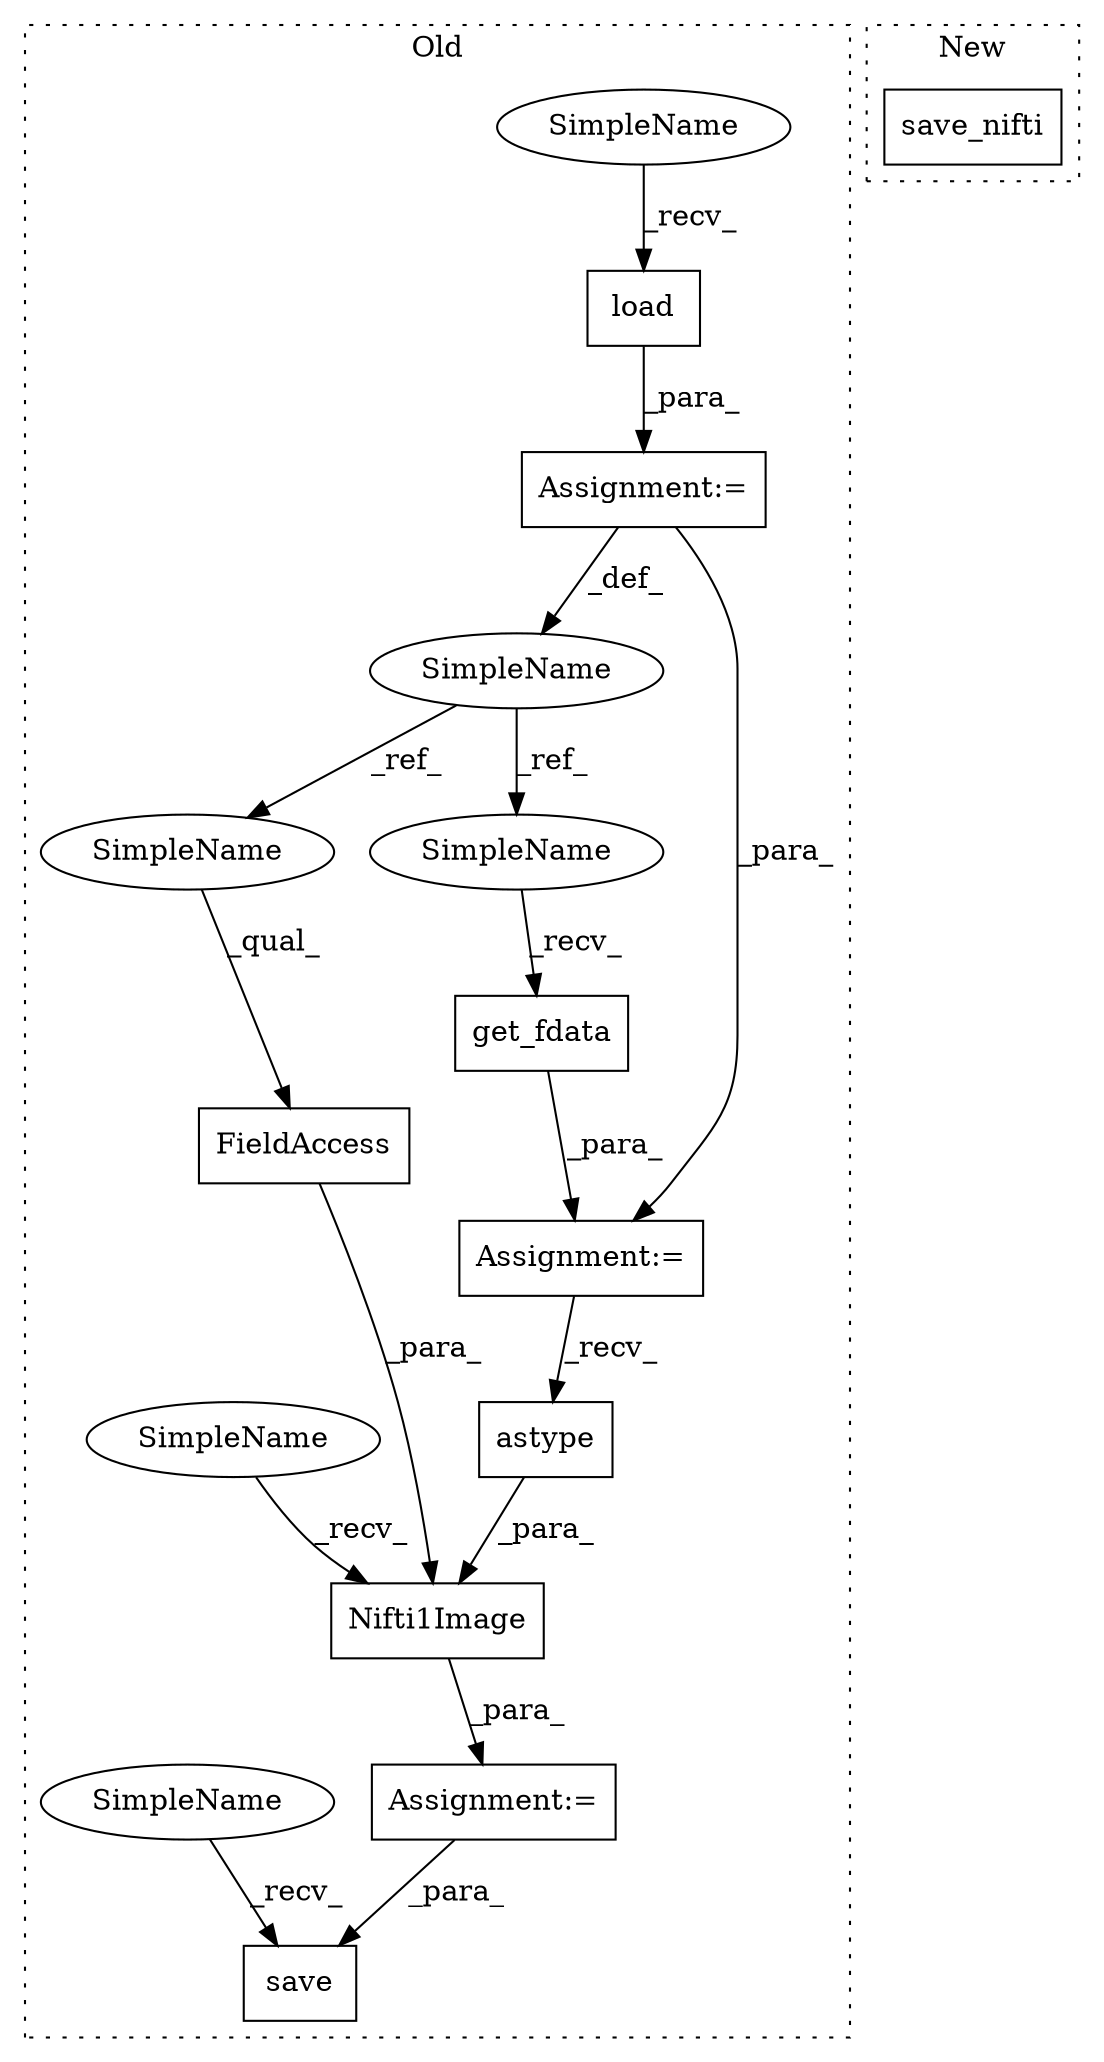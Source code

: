 digraph G {
subgraph cluster0 {
1 [label="get_fdata" a="32" s="1334" l="11" shape="box"];
3 [label="SimpleName" a="42" s="1281" l="7" shape="ellipse"];
4 [label="FieldAccess" a="22" s="1541" l="14" shape="box"];
5 [label="load" a="32" s="1297,1310" l="5,1" shape="box"];
6 [label="Nifti1Image" a="32" s="1504,1555" l="12,1" shape="box"];
7 [label="save" a="32" s="1621,1644" l="5,1" shape="box"];
8 [label="Assignment:=" a="7" s="1325" l="1" shape="box"];
9 [label="Assignment:=" a="7" s="1495" l="1" shape="box"];
10 [label="astype" a="32" s="1521,1539" l="7,1" shape="box"];
11 [label="Assignment:=" a="7" s="1288" l="1" shape="box"];
12 [label="SimpleName" a="42" s="1289" l="7" shape="ellipse"];
13 [label="SimpleName" a="42" s="1496" l="7" shape="ellipse"];
14 [label="SimpleName" a="42" s="1613" l="7" shape="ellipse"];
15 [label="SimpleName" a="42" s="1326" l="7" shape="ellipse"];
16 [label="SimpleName" a="42" s="1541" l="7" shape="ellipse"];
label = "Old";
style="dotted";
}
subgraph cluster1 {
2 [label="save_nifti" a="32" s="1569,1601" l="11,1" shape="box"];
label = "New";
style="dotted";
}
1 -> 8 [label="_para_"];
3 -> 16 [label="_ref_"];
3 -> 15 [label="_ref_"];
4 -> 6 [label="_para_"];
5 -> 11 [label="_para_"];
6 -> 9 [label="_para_"];
8 -> 10 [label="_recv_"];
9 -> 7 [label="_para_"];
10 -> 6 [label="_para_"];
11 -> 3 [label="_def_"];
11 -> 8 [label="_para_"];
12 -> 5 [label="_recv_"];
13 -> 6 [label="_recv_"];
14 -> 7 [label="_recv_"];
15 -> 1 [label="_recv_"];
16 -> 4 [label="_qual_"];
}